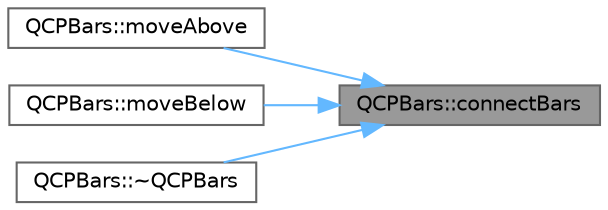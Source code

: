 digraph "QCPBars::connectBars"
{
 // LATEX_PDF_SIZE
  bgcolor="transparent";
  edge [fontname=Helvetica,fontsize=10,labelfontname=Helvetica,labelfontsize=10];
  node [fontname=Helvetica,fontsize=10,shape=box,height=0.2,width=0.4];
  rankdir="RL";
  Node1 [label="QCPBars::connectBars",height=0.2,width=0.4,color="gray40", fillcolor="grey60", style="filled", fontcolor="black",tooltip=" "];
  Node1 -> Node2 [dir="back",color="steelblue1",style="solid"];
  Node2 [label="QCPBars::moveAbove",height=0.2,width=0.4,color="grey40", fillcolor="white", style="filled",URL="$class_q_c_p_bars.html#ac22e00a6a41509538c21b04f0a57318c",tooltip=" "];
  Node1 -> Node3 [dir="back",color="steelblue1",style="solid"];
  Node3 [label="QCPBars::moveBelow",height=0.2,width=0.4,color="grey40", fillcolor="white", style="filled",URL="$class_q_c_p_bars.html#a69fc371346980f19177c3d1ecdad78ee",tooltip=" "];
  Node1 -> Node4 [dir="back",color="steelblue1",style="solid"];
  Node4 [label="QCPBars::~QCPBars",height=0.2,width=0.4,color="grey40", fillcolor="white", style="filled",URL="$class_q_c_p_bars.html#a4d880e28031ef120603f543379be2f22",tooltip=" "];
}
